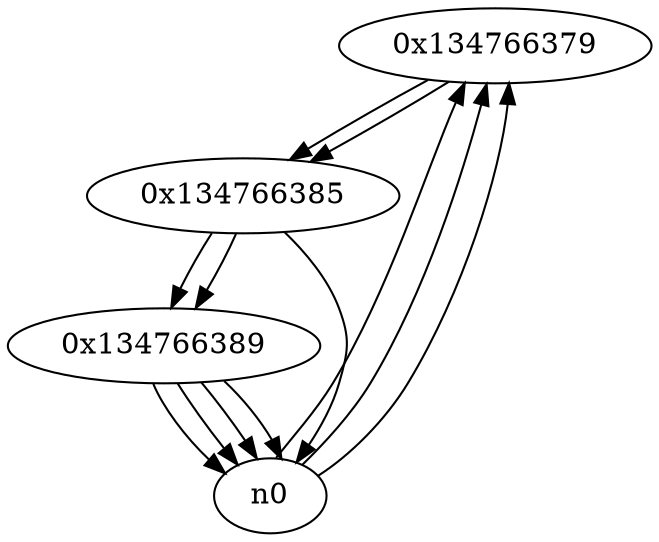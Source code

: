 digraph G{
/* nodes */
  n1 [label="0x134766379"]
  n2 [label="0x134766385"]
  n3 [label="0x134766389"]
/* edges */
n1 -> n2;
n0 -> n1;
n0 -> n1;
n0 -> n1;
n2 -> n3;
n2 -> n0;
n1 -> n2;
n3 -> n0;
n3 -> n0;
n3 -> n0;
n3 -> n0;
n2 -> n3;
}

